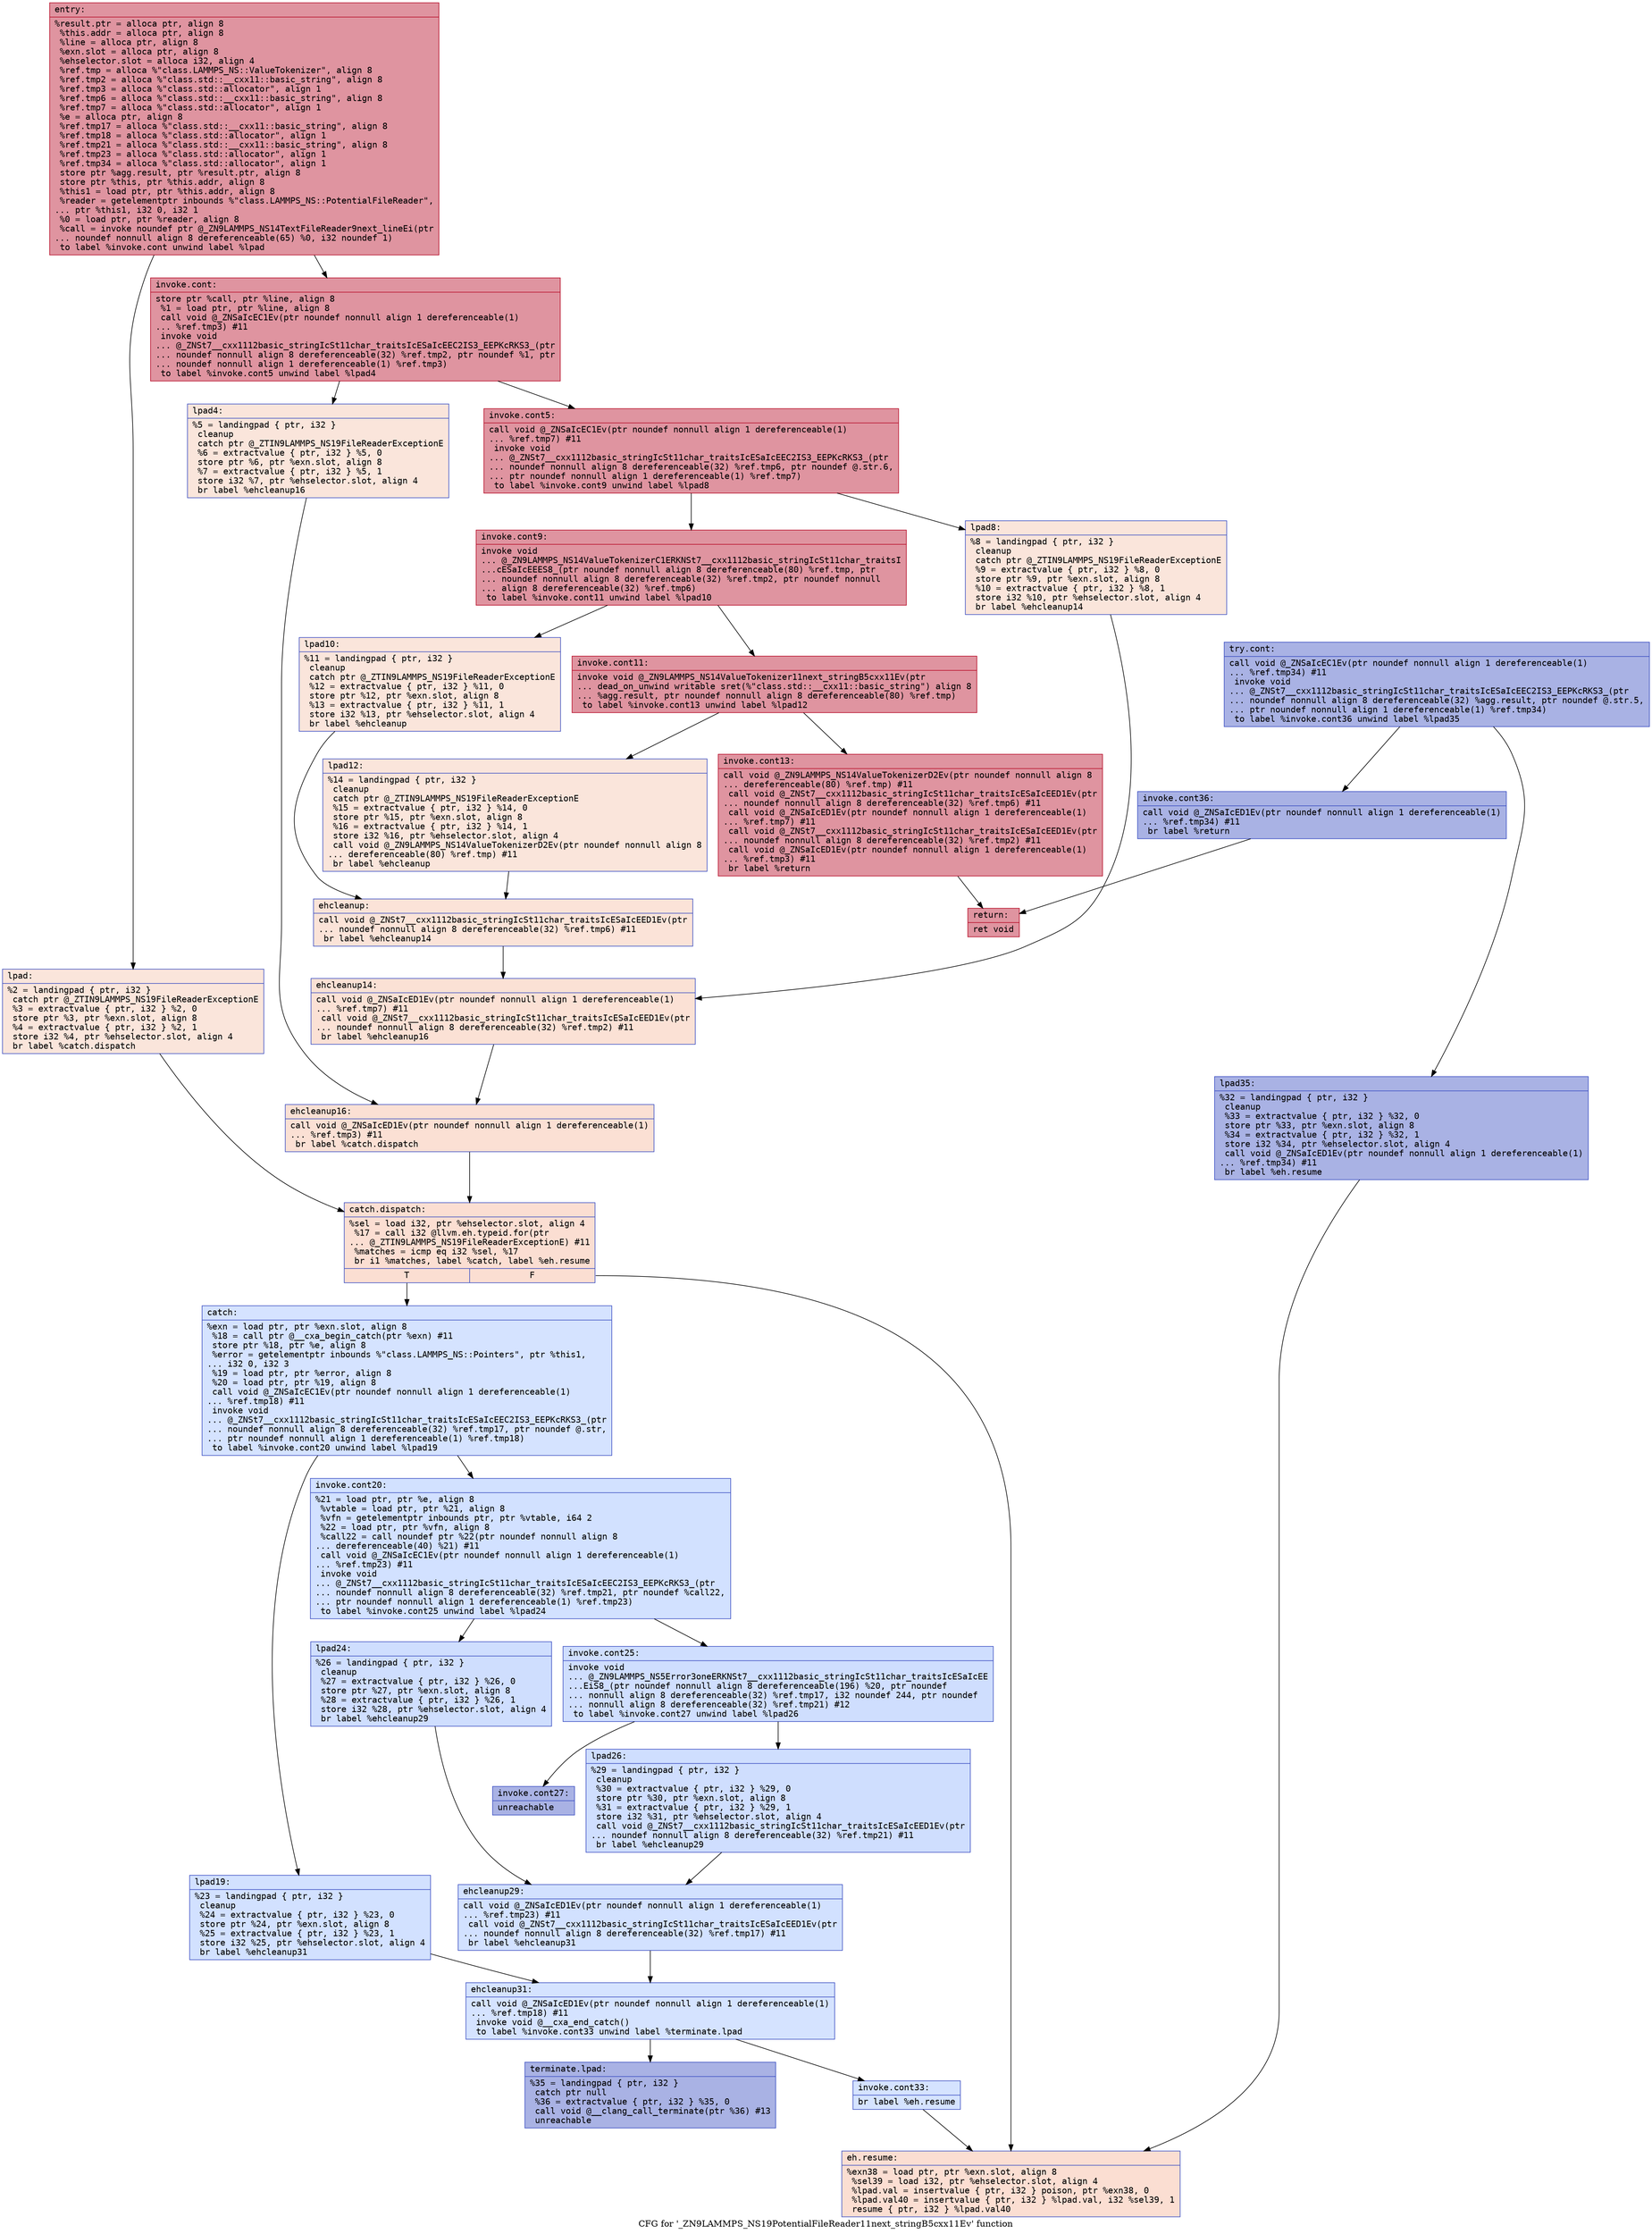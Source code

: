 digraph "CFG for '_ZN9LAMMPS_NS19PotentialFileReader11next_stringB5cxx11Ev' function" {
	label="CFG for '_ZN9LAMMPS_NS19PotentialFileReader11next_stringB5cxx11Ev' function";

	Node0x55acb5d92080 [shape=record,color="#b70d28ff", style=filled, fillcolor="#b70d2870" fontname="Courier",label="{entry:\l|  %result.ptr = alloca ptr, align 8\l  %this.addr = alloca ptr, align 8\l  %line = alloca ptr, align 8\l  %exn.slot = alloca ptr, align 8\l  %ehselector.slot = alloca i32, align 4\l  %ref.tmp = alloca %\"class.LAMMPS_NS::ValueTokenizer\", align 8\l  %ref.tmp2 = alloca %\"class.std::__cxx11::basic_string\", align 8\l  %ref.tmp3 = alloca %\"class.std::allocator\", align 1\l  %ref.tmp6 = alloca %\"class.std::__cxx11::basic_string\", align 8\l  %ref.tmp7 = alloca %\"class.std::allocator\", align 1\l  %e = alloca ptr, align 8\l  %ref.tmp17 = alloca %\"class.std::__cxx11::basic_string\", align 8\l  %ref.tmp18 = alloca %\"class.std::allocator\", align 1\l  %ref.tmp21 = alloca %\"class.std::__cxx11::basic_string\", align 8\l  %ref.tmp23 = alloca %\"class.std::allocator\", align 1\l  %ref.tmp34 = alloca %\"class.std::allocator\", align 1\l  store ptr %agg.result, ptr %result.ptr, align 8\l  store ptr %this, ptr %this.addr, align 8\l  %this1 = load ptr, ptr %this.addr, align 8\l  %reader = getelementptr inbounds %\"class.LAMMPS_NS::PotentialFileReader\",\l... ptr %this1, i32 0, i32 1\l  %0 = load ptr, ptr %reader, align 8\l  %call = invoke noundef ptr @_ZN9LAMMPS_NS14TextFileReader9next_lineEi(ptr\l... noundef nonnull align 8 dereferenceable(65) %0, i32 noundef 1)\l          to label %invoke.cont unwind label %lpad\l}"];
	Node0x55acb5d92080 -> Node0x55acb5d932b0[tooltip="entry -> invoke.cont\nProbability 100.00%" ];
	Node0x55acb5d92080 -> Node0x55acb5d93330[tooltip="entry -> lpad\nProbability 0.00%" ];
	Node0x55acb5d932b0 [shape=record,color="#b70d28ff", style=filled, fillcolor="#b70d2870" fontname="Courier",label="{invoke.cont:\l|  store ptr %call, ptr %line, align 8\l  %1 = load ptr, ptr %line, align 8\l  call void @_ZNSaIcEC1Ev(ptr noundef nonnull align 1 dereferenceable(1)\l... %ref.tmp3) #11\l  invoke void\l... @_ZNSt7__cxx1112basic_stringIcSt11char_traitsIcESaIcEEC2IS3_EEPKcRKS3_(ptr\l... noundef nonnull align 8 dereferenceable(32) %ref.tmp2, ptr noundef %1, ptr\l... noundef nonnull align 1 dereferenceable(1) %ref.tmp3)\l          to label %invoke.cont5 unwind label %lpad4\l}"];
	Node0x55acb5d932b0 -> Node0x55acb5d937b0[tooltip="invoke.cont -> invoke.cont5\nProbability 100.00%" ];
	Node0x55acb5d932b0 -> Node0x55acb5d929c0[tooltip="invoke.cont -> lpad4\nProbability 0.00%" ];
	Node0x55acb5d937b0 [shape=record,color="#b70d28ff", style=filled, fillcolor="#b70d2870" fontname="Courier",label="{invoke.cont5:\l|  call void @_ZNSaIcEC1Ev(ptr noundef nonnull align 1 dereferenceable(1)\l... %ref.tmp7) #11\l  invoke void\l... @_ZNSt7__cxx1112basic_stringIcSt11char_traitsIcESaIcEEC2IS3_EEPKcRKS3_(ptr\l... noundef nonnull align 8 dereferenceable(32) %ref.tmp6, ptr noundef @.str.6,\l... ptr noundef nonnull align 1 dereferenceable(1) %ref.tmp7)\l          to label %invoke.cont9 unwind label %lpad8\l}"];
	Node0x55acb5d937b0 -> Node0x55acb5d93d10[tooltip="invoke.cont5 -> invoke.cont9\nProbability 100.00%" ];
	Node0x55acb5d937b0 -> Node0x55acb5d93d60[tooltip="invoke.cont5 -> lpad8\nProbability 0.00%" ];
	Node0x55acb5d93d10 [shape=record,color="#b70d28ff", style=filled, fillcolor="#b70d2870" fontname="Courier",label="{invoke.cont9:\l|  invoke void\l... @_ZN9LAMMPS_NS14ValueTokenizerC1ERKNSt7__cxx1112basic_stringIcSt11char_traitsI\l...cESaIcEEES8_(ptr noundef nonnull align 8 dereferenceable(80) %ref.tmp, ptr\l... noundef nonnull align 8 dereferenceable(32) %ref.tmp2, ptr noundef nonnull\l... align 8 dereferenceable(32) %ref.tmp6)\l          to label %invoke.cont11 unwind label %lpad10\l}"];
	Node0x55acb5d93d10 -> Node0x55acb5d92ad0[tooltip="invoke.cont9 -> invoke.cont11\nProbability 100.00%" ];
	Node0x55acb5d93d10 -> Node0x55acb5d94020[tooltip="invoke.cont9 -> lpad10\nProbability 0.00%" ];
	Node0x55acb5d92ad0 [shape=record,color="#b70d28ff", style=filled, fillcolor="#b70d2870" fontname="Courier",label="{invoke.cont11:\l|  invoke void @_ZN9LAMMPS_NS14ValueTokenizer11next_stringB5cxx11Ev(ptr\l... dead_on_unwind writable sret(%\"class.std::__cxx11::basic_string\") align 8\l... %agg.result, ptr noundef nonnull align 8 dereferenceable(80) %ref.tmp)\l          to label %invoke.cont13 unwind label %lpad12\l}"];
	Node0x55acb5d92ad0 -> Node0x55acb5d94300[tooltip="invoke.cont11 -> invoke.cont13\nProbability 100.00%" ];
	Node0x55acb5d92ad0 -> Node0x55acb5d94350[tooltip="invoke.cont11 -> lpad12\nProbability 0.00%" ];
	Node0x55acb5d94300 [shape=record,color="#b70d28ff", style=filled, fillcolor="#b70d2870" fontname="Courier",label="{invoke.cont13:\l|  call void @_ZN9LAMMPS_NS14ValueTokenizerD2Ev(ptr noundef nonnull align 8\l... dereferenceable(80) %ref.tmp) #11\l  call void @_ZNSt7__cxx1112basic_stringIcSt11char_traitsIcESaIcEED1Ev(ptr\l... noundef nonnull align 8 dereferenceable(32) %ref.tmp6) #11\l  call void @_ZNSaIcED1Ev(ptr noundef nonnull align 1 dereferenceable(1)\l... %ref.tmp7) #11\l  call void @_ZNSt7__cxx1112basic_stringIcSt11char_traitsIcESaIcEED1Ev(ptr\l... noundef nonnull align 8 dereferenceable(32) %ref.tmp2) #11\l  call void @_ZNSaIcED1Ev(ptr noundef nonnull align 1 dereferenceable(1)\l... %ref.tmp3) #11\l  br label %return\l}"];
	Node0x55acb5d94300 -> Node0x55acb5d94be0[tooltip="invoke.cont13 -> return\nProbability 100.00%" ];
	Node0x55acb5d93330 [shape=record,color="#3d50c3ff", style=filled, fillcolor="#f4c5ad70" fontname="Courier",label="{lpad:\l|  %2 = landingpad \{ ptr, i32 \}\l          catch ptr @_ZTIN9LAMMPS_NS19FileReaderExceptionE\l  %3 = extractvalue \{ ptr, i32 \} %2, 0\l  store ptr %3, ptr %exn.slot, align 8\l  %4 = extractvalue \{ ptr, i32 \} %2, 1\l  store i32 %4, ptr %ehselector.slot, align 4\l  br label %catch.dispatch\l}"];
	Node0x55acb5d93330 -> Node0x55acb5d94f00[tooltip="lpad -> catch.dispatch\nProbability 100.00%" ];
	Node0x55acb5d929c0 [shape=record,color="#3d50c3ff", style=filled, fillcolor="#f4c5ad70" fontname="Courier",label="{lpad4:\l|  %5 = landingpad \{ ptr, i32 \}\l          cleanup\l          catch ptr @_ZTIN9LAMMPS_NS19FileReaderExceptionE\l  %6 = extractvalue \{ ptr, i32 \} %5, 0\l  store ptr %6, ptr %exn.slot, align 8\l  %7 = extractvalue \{ ptr, i32 \} %5, 1\l  store i32 %7, ptr %ehselector.slot, align 4\l  br label %ehcleanup16\l}"];
	Node0x55acb5d929c0 -> Node0x55acb5d95290[tooltip="lpad4 -> ehcleanup16\nProbability 100.00%" ];
	Node0x55acb5d93d60 [shape=record,color="#3d50c3ff", style=filled, fillcolor="#f4c5ad70" fontname="Courier",label="{lpad8:\l|  %8 = landingpad \{ ptr, i32 \}\l          cleanup\l          catch ptr @_ZTIN9LAMMPS_NS19FileReaderExceptionE\l  %9 = extractvalue \{ ptr, i32 \} %8, 0\l  store ptr %9, ptr %exn.slot, align 8\l  %10 = extractvalue \{ ptr, i32 \} %8, 1\l  store i32 %10, ptr %ehselector.slot, align 4\l  br label %ehcleanup14\l}"];
	Node0x55acb5d93d60 -> Node0x55acb5d95690[tooltip="lpad8 -> ehcleanup14\nProbability 100.00%" ];
	Node0x55acb5d94020 [shape=record,color="#3d50c3ff", style=filled, fillcolor="#f4c5ad70" fontname="Courier",label="{lpad10:\l|  %11 = landingpad \{ ptr, i32 \}\l          cleanup\l          catch ptr @_ZTIN9LAMMPS_NS19FileReaderExceptionE\l  %12 = extractvalue \{ ptr, i32 \} %11, 0\l  store ptr %12, ptr %exn.slot, align 8\l  %13 = extractvalue \{ ptr, i32 \} %11, 1\l  store i32 %13, ptr %ehselector.slot, align 4\l  br label %ehcleanup\l}"];
	Node0x55acb5d94020 -> Node0x55acb5d95a90[tooltip="lpad10 -> ehcleanup\nProbability 100.00%" ];
	Node0x55acb5d94350 [shape=record,color="#3d50c3ff", style=filled, fillcolor="#f4c5ad70" fontname="Courier",label="{lpad12:\l|  %14 = landingpad \{ ptr, i32 \}\l          cleanup\l          catch ptr @_ZTIN9LAMMPS_NS19FileReaderExceptionE\l  %15 = extractvalue \{ ptr, i32 \} %14, 0\l  store ptr %15, ptr %exn.slot, align 8\l  %16 = extractvalue \{ ptr, i32 \} %14, 1\l  store i32 %16, ptr %ehselector.slot, align 4\l  call void @_ZN9LAMMPS_NS14ValueTokenizerD2Ev(ptr noundef nonnull align 8\l... dereferenceable(80) %ref.tmp) #11\l  br label %ehcleanup\l}"];
	Node0x55acb5d94350 -> Node0x55acb5d95a90[tooltip="lpad12 -> ehcleanup\nProbability 100.00%" ];
	Node0x55acb5d95a90 [shape=record,color="#3d50c3ff", style=filled, fillcolor="#f6bfa670" fontname="Courier",label="{ehcleanup:\l|  call void @_ZNSt7__cxx1112basic_stringIcSt11char_traitsIcESaIcEED1Ev(ptr\l... noundef nonnull align 8 dereferenceable(32) %ref.tmp6) #11\l  br label %ehcleanup14\l}"];
	Node0x55acb5d95a90 -> Node0x55acb5d95690[tooltip="ehcleanup -> ehcleanup14\nProbability 100.00%" ];
	Node0x55acb5d95690 [shape=record,color="#3d50c3ff", style=filled, fillcolor="#f7bca170" fontname="Courier",label="{ehcleanup14:\l|  call void @_ZNSaIcED1Ev(ptr noundef nonnull align 1 dereferenceable(1)\l... %ref.tmp7) #11\l  call void @_ZNSt7__cxx1112basic_stringIcSt11char_traitsIcESaIcEED1Ev(ptr\l... noundef nonnull align 8 dereferenceable(32) %ref.tmp2) #11\l  br label %ehcleanup16\l}"];
	Node0x55acb5d95690 -> Node0x55acb5d95290[tooltip="ehcleanup14 -> ehcleanup16\nProbability 100.00%" ];
	Node0x55acb5d95290 [shape=record,color="#3d50c3ff", style=filled, fillcolor="#f7b99e70" fontname="Courier",label="{ehcleanup16:\l|  call void @_ZNSaIcED1Ev(ptr noundef nonnull align 1 dereferenceable(1)\l... %ref.tmp3) #11\l  br label %catch.dispatch\l}"];
	Node0x55acb5d95290 -> Node0x55acb5d94f00[tooltip="ehcleanup16 -> catch.dispatch\nProbability 100.00%" ];
	Node0x55acb5d94f00 [shape=record,color="#3d50c3ff", style=filled, fillcolor="#f7b59970" fontname="Courier",label="{catch.dispatch:\l|  %sel = load i32, ptr %ehselector.slot, align 4\l  %17 = call i32 @llvm.eh.typeid.for(ptr\l... @_ZTIN9LAMMPS_NS19FileReaderExceptionE) #11\l  %matches = icmp eq i32 %sel, %17\l  br i1 %matches, label %catch, label %eh.resume\l|{<s0>T|<s1>F}}"];
	Node0x55acb5d94f00:s0 -> Node0x55acb5d96810[tooltip="catch.dispatch -> catch\nProbability 0.00%" ];
	Node0x55acb5d94f00:s1 -> Node0x55acb5d96880[tooltip="catch.dispatch -> eh.resume\nProbability 100.00%" ];
	Node0x55acb5d96810 [shape=record,color="#3d50c3ff", style=filled, fillcolor="#a1c0ff70" fontname="Courier",label="{catch:\l|  %exn = load ptr, ptr %exn.slot, align 8\l  %18 = call ptr @__cxa_begin_catch(ptr %exn) #11\l  store ptr %18, ptr %e, align 8\l  %error = getelementptr inbounds %\"class.LAMMPS_NS::Pointers\", ptr %this1,\l... i32 0, i32 3\l  %19 = load ptr, ptr %error, align 8\l  %20 = load ptr, ptr %19, align 8\l  call void @_ZNSaIcEC1Ev(ptr noundef nonnull align 1 dereferenceable(1)\l... %ref.tmp18) #11\l  invoke void\l... @_ZNSt7__cxx1112basic_stringIcSt11char_traitsIcESaIcEEC2IS3_EEPKcRKS3_(ptr\l... noundef nonnull align 8 dereferenceable(32) %ref.tmp17, ptr noundef @.str,\l... ptr noundef nonnull align 1 dereferenceable(1) %ref.tmp18)\l          to label %invoke.cont20 unwind label %lpad19\l}"];
	Node0x55acb5d96810 -> Node0x55acb5d96f30[tooltip="catch -> invoke.cont20\nProbability 50.00%" ];
	Node0x55acb5d96810 -> Node0x55acb5d96f80[tooltip="catch -> lpad19\nProbability 50.00%" ];
	Node0x55acb5d96f30 [shape=record,color="#3d50c3ff", style=filled, fillcolor="#9abbff70" fontname="Courier",label="{invoke.cont20:\l|  %21 = load ptr, ptr %e, align 8\l  %vtable = load ptr, ptr %21, align 8\l  %vfn = getelementptr inbounds ptr, ptr %vtable, i64 2\l  %22 = load ptr, ptr %vfn, align 8\l  %call22 = call noundef ptr %22(ptr noundef nonnull align 8\l... dereferenceable(40) %21) #11\l  call void @_ZNSaIcEC1Ev(ptr noundef nonnull align 1 dereferenceable(1)\l... %ref.tmp23) #11\l  invoke void\l... @_ZNSt7__cxx1112basic_stringIcSt11char_traitsIcESaIcEEC2IS3_EEPKcRKS3_(ptr\l... noundef nonnull align 8 dereferenceable(32) %ref.tmp21, ptr noundef %call22,\l... ptr noundef nonnull align 1 dereferenceable(1) %ref.tmp23)\l          to label %invoke.cont25 unwind label %lpad24\l}"];
	Node0x55acb5d96f30 -> Node0x55acb5d97600[tooltip="invoke.cont20 -> invoke.cont25\nProbability 50.00%" ];
	Node0x55acb5d96f30 -> Node0x55acb5d93830[tooltip="invoke.cont20 -> lpad24\nProbability 50.00%" ];
	Node0x55acb5d97600 [shape=record,color="#3d50c3ff", style=filled, fillcolor="#93b5fe70" fontname="Courier",label="{invoke.cont25:\l|  invoke void\l... @_ZN9LAMMPS_NS5Error3oneERKNSt7__cxx1112basic_stringIcSt11char_traitsIcESaIcEE\l...EiS8_(ptr noundef nonnull align 8 dereferenceable(196) %20, ptr noundef\l... nonnull align 8 dereferenceable(32) %ref.tmp17, i32 noundef 244, ptr noundef\l... nonnull align 8 dereferenceable(32) %ref.tmp21) #12\l          to label %invoke.cont27 unwind label %lpad26\l}"];
	Node0x55acb5d97600 -> Node0x55acb5d975b0[tooltip="invoke.cont25 -> invoke.cont27\nProbability 0.00%" ];
	Node0x55acb5d97600 -> Node0x55acb5d93af0[tooltip="invoke.cont25 -> lpad26\nProbability 100.00%" ];
	Node0x55acb5d975b0 [shape=record,color="#3d50c3ff", style=filled, fillcolor="#3d50c370" fontname="Courier",label="{invoke.cont27:\l|  unreachable\l}"];
	Node0x55acb5d96f80 [shape=record,color="#3d50c3ff", style=filled, fillcolor="#9abbff70" fontname="Courier",label="{lpad19:\l|  %23 = landingpad \{ ptr, i32 \}\l          cleanup\l  %24 = extractvalue \{ ptr, i32 \} %23, 0\l  store ptr %24, ptr %exn.slot, align 8\l  %25 = extractvalue \{ ptr, i32 \} %23, 1\l  store i32 %25, ptr %ehselector.slot, align 4\l  br label %ehcleanup31\l}"];
	Node0x55acb5d96f80 -> Node0x55acb5d981e0[tooltip="lpad19 -> ehcleanup31\nProbability 100.00%" ];
	Node0x55acb5d93830 [shape=record,color="#3d50c3ff", style=filled, fillcolor="#93b5fe70" fontname="Courier",label="{lpad24:\l|  %26 = landingpad \{ ptr, i32 \}\l          cleanup\l  %27 = extractvalue \{ ptr, i32 \} %26, 0\l  store ptr %27, ptr %exn.slot, align 8\l  %28 = extractvalue \{ ptr, i32 \} %26, 1\l  store i32 %28, ptr %ehselector.slot, align 4\l  br label %ehcleanup29\l}"];
	Node0x55acb5d93830 -> Node0x55acb5d98530[tooltip="lpad24 -> ehcleanup29\nProbability 100.00%" ];
	Node0x55acb5d93af0 [shape=record,color="#3d50c3ff", style=filled, fillcolor="#93b5fe70" fontname="Courier",label="{lpad26:\l|  %29 = landingpad \{ ptr, i32 \}\l          cleanup\l  %30 = extractvalue \{ ptr, i32 \} %29, 0\l  store ptr %30, ptr %exn.slot, align 8\l  %31 = extractvalue \{ ptr, i32 \} %29, 1\l  store i32 %31, ptr %ehselector.slot, align 4\l  call void @_ZNSt7__cxx1112basic_stringIcSt11char_traitsIcESaIcEED1Ev(ptr\l... noundef nonnull align 8 dereferenceable(32) %ref.tmp21) #11\l  br label %ehcleanup29\l}"];
	Node0x55acb5d93af0 -> Node0x55acb5d98530[tooltip="lpad26 -> ehcleanup29\nProbability 100.00%" ];
	Node0x55acb5d98530 [shape=record,color="#3d50c3ff", style=filled, fillcolor="#9abbff70" fontname="Courier",label="{ehcleanup29:\l|  call void @_ZNSaIcED1Ev(ptr noundef nonnull align 1 dereferenceable(1)\l... %ref.tmp23) #11\l  call void @_ZNSt7__cxx1112basic_stringIcSt11char_traitsIcESaIcEED1Ev(ptr\l... noundef nonnull align 8 dereferenceable(32) %ref.tmp17) #11\l  br label %ehcleanup31\l}"];
	Node0x55acb5d98530 -> Node0x55acb5d981e0[tooltip="ehcleanup29 -> ehcleanup31\nProbability 100.00%" ];
	Node0x55acb5d981e0 [shape=record,color="#3d50c3ff", style=filled, fillcolor="#a1c0ff70" fontname="Courier",label="{ehcleanup31:\l|  call void @_ZNSaIcED1Ev(ptr noundef nonnull align 1 dereferenceable(1)\l... %ref.tmp18) #11\l  invoke void @__cxa_end_catch()\l          to label %invoke.cont33 unwind label %terminate.lpad\l}"];
	Node0x55acb5d981e0 -> Node0x55acb5d98de0[tooltip="ehcleanup31 -> invoke.cont33\nProbability 100.00%" ];
	Node0x55acb5d981e0 -> Node0x55acb5d98e30[tooltip="ehcleanup31 -> terminate.lpad\nProbability 0.00%" ];
	Node0x55acb5d98de0 [shape=record,color="#3d50c3ff", style=filled, fillcolor="#a1c0ff70" fontname="Courier",label="{invoke.cont33:\l|  br label %eh.resume\l}"];
	Node0x55acb5d98de0 -> Node0x55acb5d96880[tooltip="invoke.cont33 -> eh.resume\nProbability 100.00%" ];
	Node0x55acb5d99060 [shape=record,color="#3d50c3ff", style=filled, fillcolor="#3d50c370" fontname="Courier",label="{try.cont:\l|  call void @_ZNSaIcEC1Ev(ptr noundef nonnull align 1 dereferenceable(1)\l... %ref.tmp34) #11\l  invoke void\l... @_ZNSt7__cxx1112basic_stringIcSt11char_traitsIcESaIcEEC2IS3_EEPKcRKS3_(ptr\l... noundef nonnull align 8 dereferenceable(32) %agg.result, ptr noundef @.str.5,\l... ptr noundef nonnull align 1 dereferenceable(1) %ref.tmp34)\l          to label %invoke.cont36 unwind label %lpad35\l}"];
	Node0x55acb5d99060 -> Node0x55acb5d99210[tooltip="try.cont -> invoke.cont36\nProbability 50.00%" ];
	Node0x55acb5d99060 -> Node0x55acb5d99290[tooltip="try.cont -> lpad35\nProbability 50.00%" ];
	Node0x55acb5d99210 [shape=record,color="#3d50c3ff", style=filled, fillcolor="#3d50c370" fontname="Courier",label="{invoke.cont36:\l|  call void @_ZNSaIcED1Ev(ptr noundef nonnull align 1 dereferenceable(1)\l... %ref.tmp34) #11\l  br label %return\l}"];
	Node0x55acb5d99210 -> Node0x55acb5d94be0[tooltip="invoke.cont36 -> return\nProbability 100.00%" ];
	Node0x55acb5d99290 [shape=record,color="#3d50c3ff", style=filled, fillcolor="#3d50c370" fontname="Courier",label="{lpad35:\l|  %32 = landingpad \{ ptr, i32 \}\l          cleanup\l  %33 = extractvalue \{ ptr, i32 \} %32, 0\l  store ptr %33, ptr %exn.slot, align 8\l  %34 = extractvalue \{ ptr, i32 \} %32, 1\l  store i32 %34, ptr %ehselector.slot, align 4\l  call void @_ZNSaIcED1Ev(ptr noundef nonnull align 1 dereferenceable(1)\l... %ref.tmp34) #11\l  br label %eh.resume\l}"];
	Node0x55acb5d99290 -> Node0x55acb5d96880[tooltip="lpad35 -> eh.resume\nProbability 100.00%" ];
	Node0x55acb5d94be0 [shape=record,color="#b70d28ff", style=filled, fillcolor="#b70d2870" fontname="Courier",label="{return:\l|  ret void\l}"];
	Node0x55acb5d96880 [shape=record,color="#3d50c3ff", style=filled, fillcolor="#f7b59970" fontname="Courier",label="{eh.resume:\l|  %exn38 = load ptr, ptr %exn.slot, align 8\l  %sel39 = load i32, ptr %ehselector.slot, align 4\l  %lpad.val = insertvalue \{ ptr, i32 \} poison, ptr %exn38, 0\l  %lpad.val40 = insertvalue \{ ptr, i32 \} %lpad.val, i32 %sel39, 1\l  resume \{ ptr, i32 \} %lpad.val40\l}"];
	Node0x55acb5d98e30 [shape=record,color="#3d50c3ff", style=filled, fillcolor="#3d50c370" fontname="Courier",label="{terminate.lpad:\l|  %35 = landingpad \{ ptr, i32 \}\l          catch ptr null\l  %36 = extractvalue \{ ptr, i32 \} %35, 0\l  call void @__clang_call_terminate(ptr %36) #13\l  unreachable\l}"];
}
